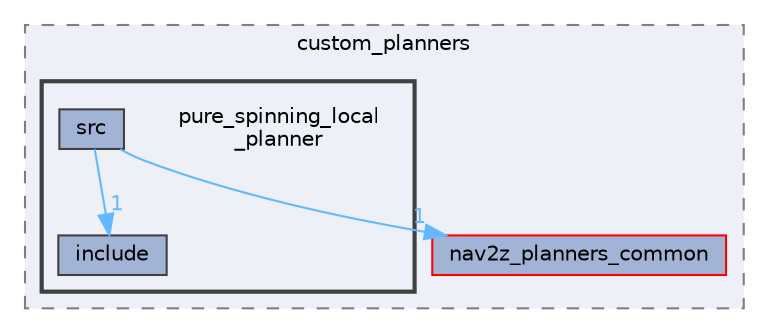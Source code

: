 digraph "smacc2_client_library/nav2z_client/custom_planners/pure_spinning_local_planner"
{
 // LATEX_PDF_SIZE
  bgcolor="transparent";
  edge [fontname=Helvetica,fontsize=10,labelfontname=Helvetica,labelfontsize=10];
  node [fontname=Helvetica,fontsize=10,shape=box,height=0.2,width=0.4];
  compound=true
  subgraph clusterdir_e2c2adbe6db855444d6fd6d210748984 {
    graph [ bgcolor="#edf0f7", pencolor="grey50", label="custom_planners", fontname=Helvetica,fontsize=10 style="filled,dashed", URL="dir_e2c2adbe6db855444d6fd6d210748984.html",tooltip=""]
  dir_ff0206bad6f2022af99afa405e1f2e4f [label="nav2z_planners_common", fillcolor="#a2b4d6", color="red", style="filled", URL="dir_ff0206bad6f2022af99afa405e1f2e4f.html",tooltip=""];
  subgraph clusterdir_88917e5c82a1daadf3abb0ad07b293b3 {
    graph [ bgcolor="#edf0f7", pencolor="grey25", label="", fontname=Helvetica,fontsize=10 style="filled,bold", URL="dir_88917e5c82a1daadf3abb0ad07b293b3.html",tooltip=""]
    dir_88917e5c82a1daadf3abb0ad07b293b3 [shape=plaintext, label="pure_spinning_local\l_planner"];
  dir_309e0607c3882872ff48313e6b01d73a [label="include", fillcolor="#a2b4d6", color="grey25", style="filled", URL="dir_309e0607c3882872ff48313e6b01d73a.html",tooltip=""];
  dir_1c7ea1ff39d398b50955094cd4a4e14a [label="src", fillcolor="#a2b4d6", color="grey25", style="filled", URL="dir_1c7ea1ff39d398b50955094cd4a4e14a.html",tooltip=""];
  }
  }
  dir_1c7ea1ff39d398b50955094cd4a4e14a->dir_309e0607c3882872ff48313e6b01d73a [headlabel="1", labeldistance=1.5 headhref="dir_000125_000054.html" color="steelblue1" fontcolor="steelblue1"];
  dir_1c7ea1ff39d398b50955094cd4a4e14a->dir_ff0206bad6f2022af99afa405e1f2e4f [headlabel="1", labeldistance=1.5 headhref="dir_000125_000080.html" color="steelblue1" fontcolor="steelblue1"];
}
